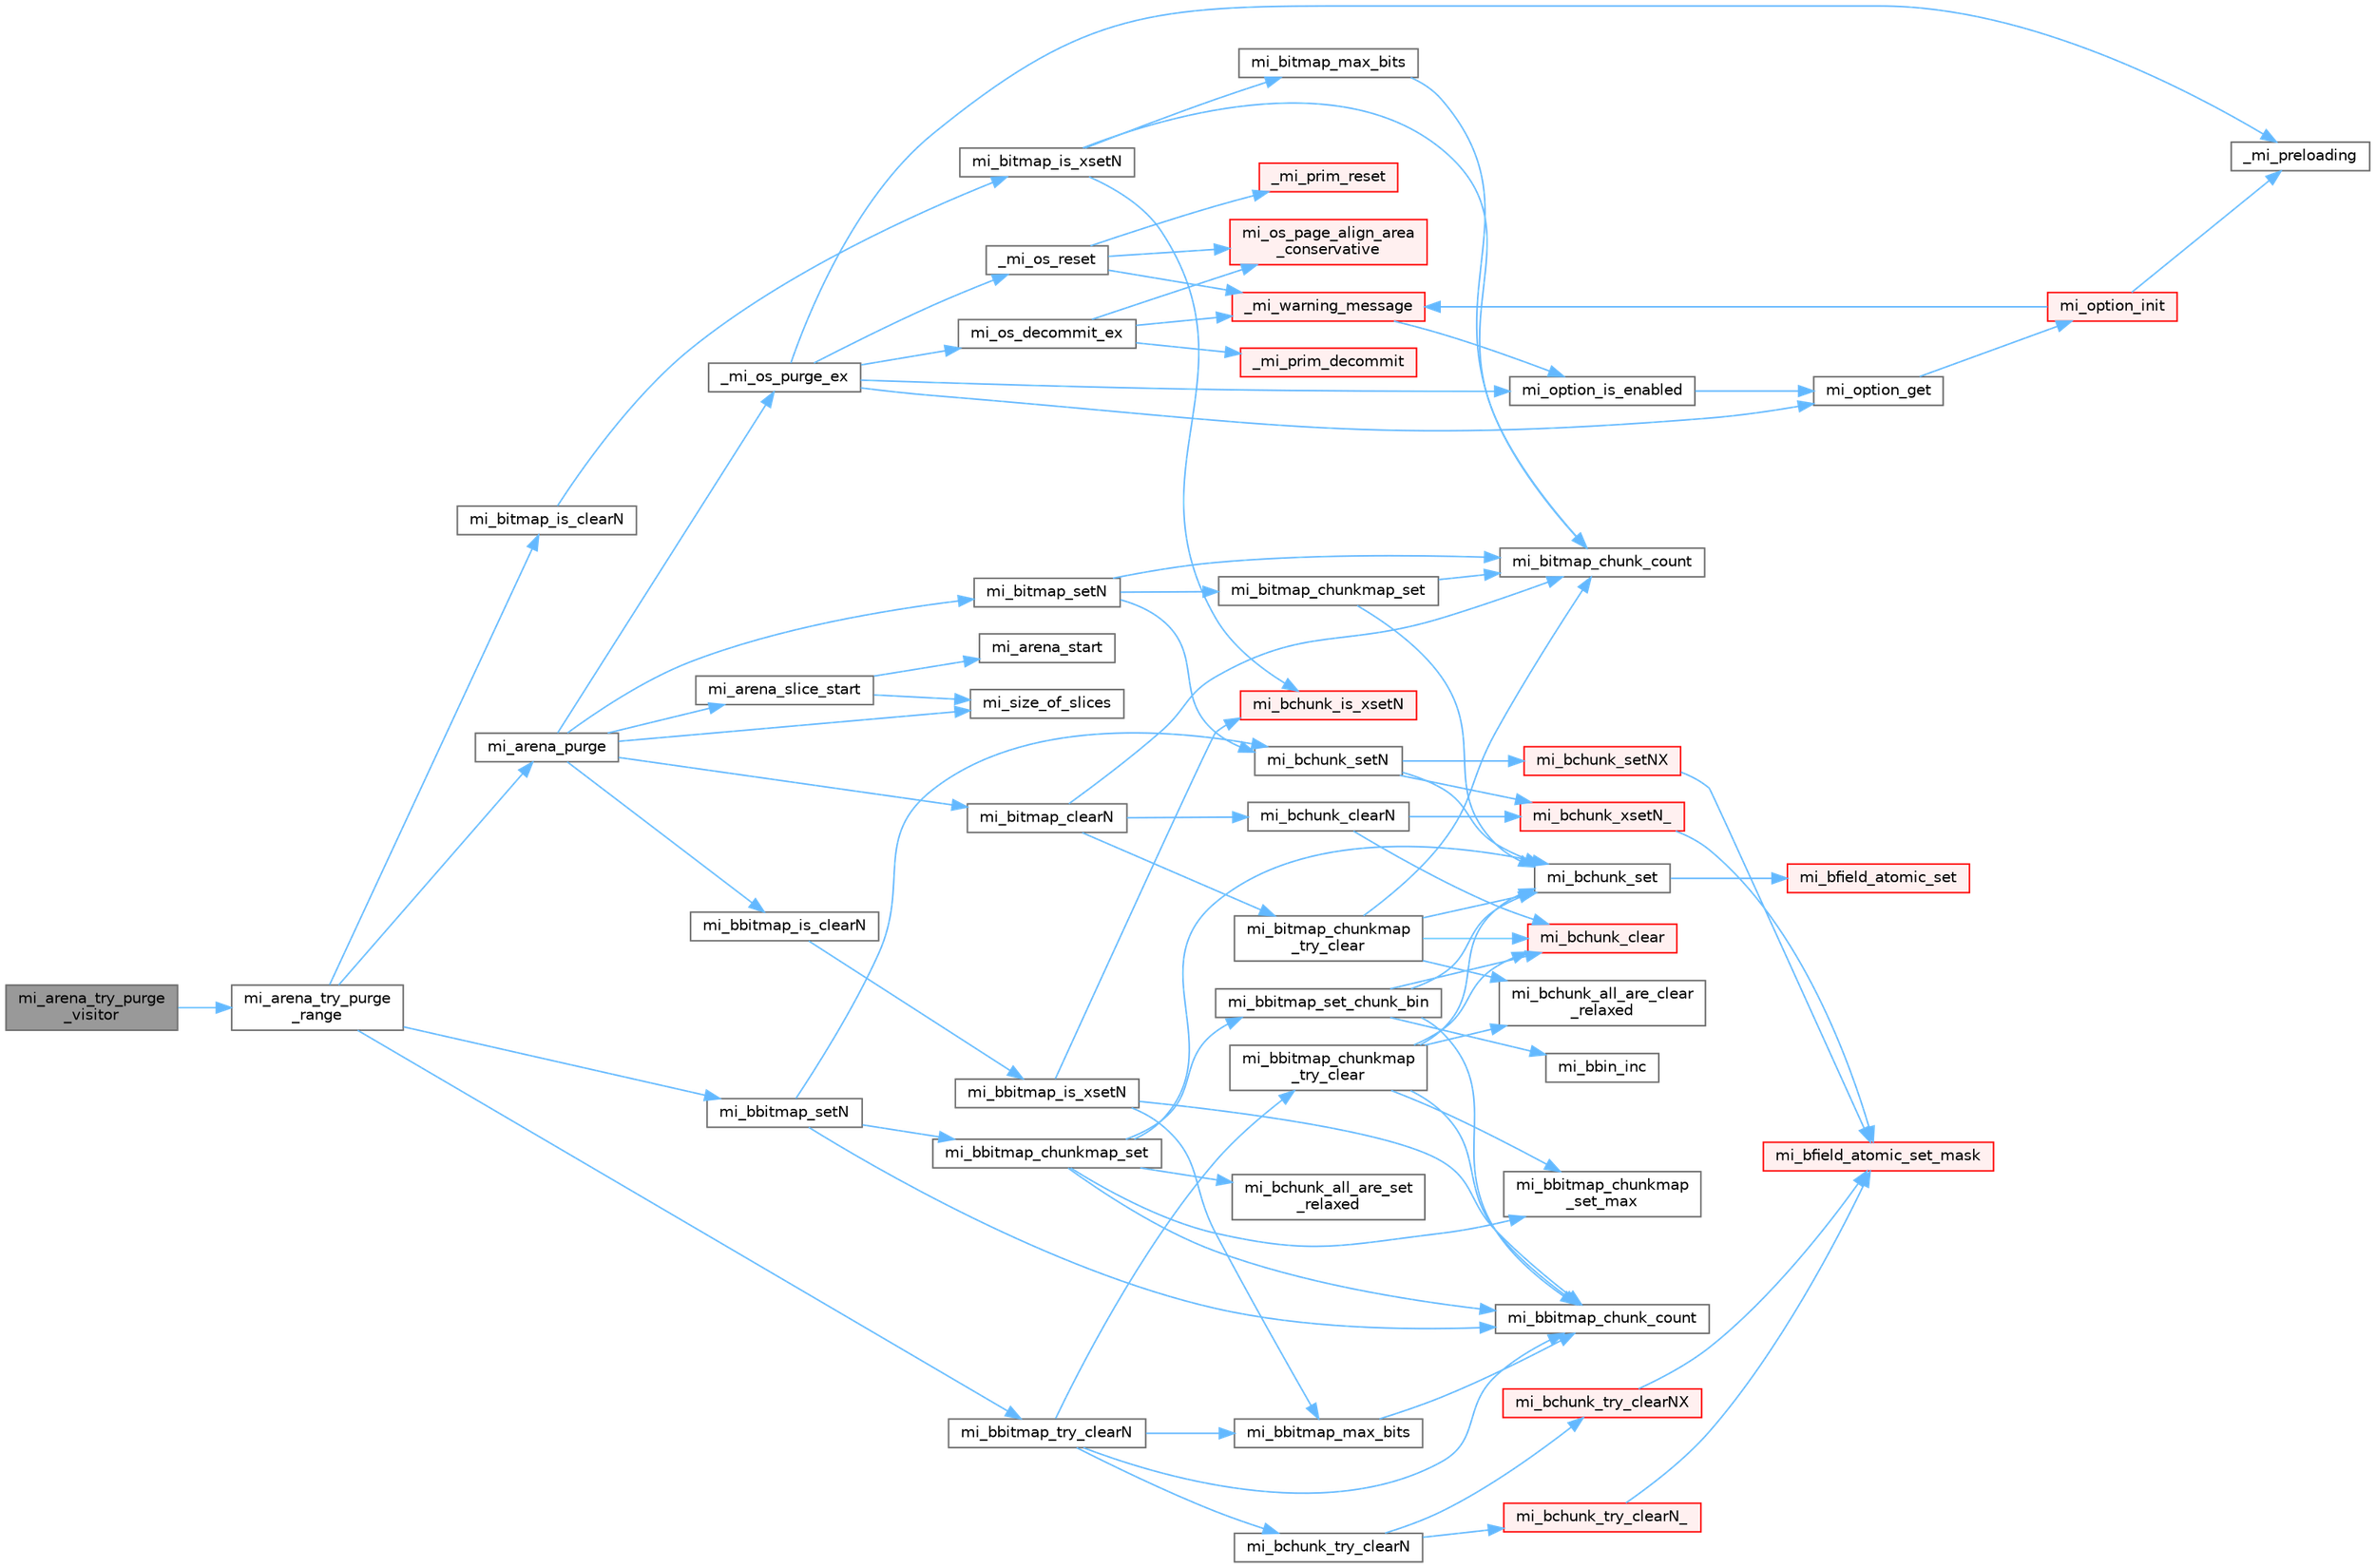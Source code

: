 digraph "mi_arena_try_purge_visitor"
{
 // LATEX_PDF_SIZE
  bgcolor="transparent";
  edge [fontname=Helvetica,fontsize=10,labelfontname=Helvetica,labelfontsize=10];
  node [fontname=Helvetica,fontsize=10,shape=box,height=0.2,width=0.4];
  rankdir="LR";
  Node1 [id="Node000001",label="mi_arena_try_purge\l_visitor",height=0.2,width=0.4,color="gray40", fillcolor="grey60", style="filled", fontcolor="black",tooltip=" "];
  Node1 -> Node2 [id="edge85_Node000001_Node000002",color="steelblue1",style="solid",tooltip=" "];
  Node2 [id="Node000002",label="mi_arena_try_purge\l_range",height=0.2,width=0.4,color="grey40", fillcolor="white", style="filled",URL="$arena_8c.html#abe0b5b6936641803596cb402efd81f87",tooltip=" "];
  Node2 -> Node3 [id="edge86_Node000002_Node000003",color="steelblue1",style="solid",tooltip=" "];
  Node3 [id="Node000003",label="mi_arena_purge",height=0.2,width=0.4,color="grey40", fillcolor="white", style="filled",URL="$arena_8c.html#ab0dfb887a80b4a16ed4390bdebbdd38c",tooltip=" "];
  Node3 -> Node4 [id="edge87_Node000003_Node000004",color="steelblue1",style="solid",tooltip=" "];
  Node4 [id="Node000004",label="_mi_os_purge_ex",height=0.2,width=0.4,color="grey40", fillcolor="white", style="filled",URL="$os_8c.html#a48e6c4d87fab4850f199797238f92370",tooltip=" "];
  Node4 -> Node5 [id="edge88_Node000004_Node000005",color="steelblue1",style="solid",tooltip=" "];
  Node5 [id="Node000005",label="_mi_os_reset",height=0.2,width=0.4,color="grey40", fillcolor="white", style="filled",URL="$os_8c.html#a2f3722df585eb4921cdf4fbd0b2f4e88",tooltip=" "];
  Node5 -> Node6 [id="edge89_Node000005_Node000006",color="steelblue1",style="solid",tooltip=" "];
  Node6 [id="Node000006",label="_mi_prim_reset",height=0.2,width=0.4,color="red", fillcolor="#FFF0F0", style="filled",URL="$windows_2prim_8c.html#abe3f45858d8d0aa2a4a7deb0c8a49c10",tooltip=" "];
  Node5 -> Node9 [id="edge90_Node000005_Node000009",color="steelblue1",style="solid",tooltip=" "];
  Node9 [id="Node000009",label="_mi_warning_message",height=0.2,width=0.4,color="red", fillcolor="#FFF0F0", style="filled",URL="$options_8c.html#ac253cac2ca24fb63be7f4937ac620dc4",tooltip=" "];
  Node9 -> Node10 [id="edge91_Node000009_Node000010",color="steelblue1",style="solid",tooltip=" "];
  Node10 [id="Node000010",label="mi_option_is_enabled",height=0.2,width=0.4,color="grey40", fillcolor="white", style="filled",URL="$group__options.html#ga459ad98f18b3fc9275474807fe0ca188",tooltip=" "];
  Node10 -> Node11 [id="edge92_Node000010_Node000011",color="steelblue1",style="solid",tooltip=" "];
  Node11 [id="Node000011",label="mi_option_get",height=0.2,width=0.4,color="grey40", fillcolor="white", style="filled",URL="$group__options.html#ga7e8af195cc81d3fa64ccf2662caa565a",tooltip=" "];
  Node11 -> Node12 [id="edge93_Node000011_Node000012",color="steelblue1",style="solid",tooltip=" "];
  Node12 [id="Node000012",label="mi_option_init",height=0.2,width=0.4,color="red", fillcolor="#FFF0F0", style="filled",URL="$options_8c.html#a61970c5b942f29a5dea8a39742421cfe",tooltip=" "];
  Node12 -> Node15 [id="edge94_Node000012_Node000015",color="steelblue1",style="solid",tooltip=" "];
  Node15 [id="Node000015",label="_mi_preloading",height=0.2,width=0.4,color="grey40", fillcolor="white", style="filled",URL="$_e_a_s_t_l_2packages_2mimalloc_2src_2init_8c.html#a404be8b4c0576588270fde0b2a4d7832",tooltip=" "];
  Node12 -> Node9 [id="edge95_Node000012_Node000009",color="steelblue1",style="solid",tooltip=" "];
  Node5 -> Node44 [id="edge96_Node000005_Node000044",color="steelblue1",style="solid",tooltip=" "];
  Node44 [id="Node000044",label="mi_os_page_align_area\l_conservative",height=0.2,width=0.4,color="red", fillcolor="#FFF0F0", style="filled",URL="$os_8c.html#a9a44802f30241b8fda6033df8f0253b1",tooltip=" "];
  Node4 -> Node15 [id="edge97_Node000004_Node000015",color="steelblue1",style="solid",tooltip=" "];
  Node4 -> Node11 [id="edge98_Node000004_Node000011",color="steelblue1",style="solid",tooltip=" "];
  Node4 -> Node10 [id="edge99_Node000004_Node000010",color="steelblue1",style="solid",tooltip=" "];
  Node4 -> Node51 [id="edge100_Node000004_Node000051",color="steelblue1",style="solid",tooltip=" "];
  Node51 [id="Node000051",label="mi_os_decommit_ex",height=0.2,width=0.4,color="grey40", fillcolor="white", style="filled",URL="$os_8c.html#a2d79aea45b3da5b2bbd607f65f596398",tooltip=" "];
  Node51 -> Node52 [id="edge101_Node000051_Node000052",color="steelblue1",style="solid",tooltip=" "];
  Node52 [id="Node000052",label="_mi_prim_decommit",height=0.2,width=0.4,color="red", fillcolor="#FFF0F0", style="filled",URL="$windows_2prim_8c.html#a2acc81743909f52f06f690457ea3dfcb",tooltip=" "];
  Node51 -> Node9 [id="edge102_Node000051_Node000009",color="steelblue1",style="solid",tooltip=" "];
  Node51 -> Node44 [id="edge103_Node000051_Node000044",color="steelblue1",style="solid",tooltip=" "];
  Node3 -> Node53 [id="edge104_Node000003_Node000053",color="steelblue1",style="solid",tooltip=" "];
  Node53 [id="Node000053",label="mi_arena_slice_start",height=0.2,width=0.4,color="grey40", fillcolor="white", style="filled",URL="$arena_8c.html#a0a2d2bb37e419baf7d346107e77c6e05",tooltip=" "];
  Node53 -> Node54 [id="edge105_Node000053_Node000054",color="steelblue1",style="solid",tooltip=" "];
  Node54 [id="Node000054",label="mi_arena_start",height=0.2,width=0.4,color="grey40", fillcolor="white", style="filled",URL="$arena_8c.html#a8aa073deb4be73d4bbc7b27864c55cd4",tooltip=" "];
  Node53 -> Node55 [id="edge106_Node000053_Node000055",color="steelblue1",style="solid",tooltip=" "];
  Node55 [id="Node000055",label="mi_size_of_slices",height=0.2,width=0.4,color="grey40", fillcolor="white", style="filled",URL="$_e_a_s_t_l_2packages_2mimalloc_2include_2mimalloc_2internal_8h.html#ae8e31ea92ee1ee2f1a93ea87d0184436",tooltip=" "];
  Node3 -> Node56 [id="edge107_Node000003_Node000056",color="steelblue1",style="solid",tooltip=" "];
  Node56 [id="Node000056",label="mi_bbitmap_is_clearN",height=0.2,width=0.4,color="grey40", fillcolor="white", style="filled",URL="$bitmap_8h.html#a5424318442a5d1f904eab0d157bc777e",tooltip=" "];
  Node56 -> Node57 [id="edge108_Node000056_Node000057",color="steelblue1",style="solid",tooltip=" "];
  Node57 [id="Node000057",label="mi_bbitmap_is_xsetN",height=0.2,width=0.4,color="grey40", fillcolor="white", style="filled",URL="$bitmap_8c.html#a143c1ab4aaff95bc9a5642f45e2fc52f",tooltip=" "];
  Node57 -> Node58 [id="edge109_Node000057_Node000058",color="steelblue1",style="solid",tooltip=" "];
  Node58 [id="Node000058",label="mi_bbitmap_chunk_count",height=0.2,width=0.4,color="grey40", fillcolor="white", style="filled",URL="$bitmap_8h.html#a61d4c39827af9a9dbeb574d28856ba90",tooltip=" "];
  Node57 -> Node59 [id="edge110_Node000057_Node000059",color="steelblue1",style="solid",tooltip=" "];
  Node59 [id="Node000059",label="mi_bbitmap_max_bits",height=0.2,width=0.4,color="grey40", fillcolor="white", style="filled",URL="$bitmap_8h.html#afb1f816c002677982471bf19521ac6ee",tooltip=" "];
  Node59 -> Node58 [id="edge111_Node000059_Node000058",color="steelblue1",style="solid",tooltip=" "];
  Node57 -> Node60 [id="edge112_Node000057_Node000060",color="steelblue1",style="solid",tooltip=" "];
  Node60 [id="Node000060",label="mi_bchunk_is_xsetN",height=0.2,width=0.4,color="red", fillcolor="#FFF0F0", style="filled",URL="$bitmap_8c.html#ab0d208390523d5afdb78b6f0be816b2f",tooltip=" "];
  Node3 -> Node71 [id="edge113_Node000003_Node000071",color="steelblue1",style="solid",tooltip=" "];
  Node71 [id="Node000071",label="mi_bitmap_clearN",height=0.2,width=0.4,color="grey40", fillcolor="white", style="filled",URL="$bitmap_8c.html#aa8d5d77b9137fac58dba2415da230b4b",tooltip=" "];
  Node71 -> Node72 [id="edge114_Node000071_Node000072",color="steelblue1",style="solid",tooltip=" "];
  Node72 [id="Node000072",label="mi_bchunk_clearN",height=0.2,width=0.4,color="grey40", fillcolor="white", style="filled",URL="$bitmap_8c.html#ad965785a3292db948723392a2db65539",tooltip=" "];
  Node72 -> Node73 [id="edge115_Node000072_Node000073",color="steelblue1",style="solid",tooltip=" "];
  Node73 [id="Node000073",label="mi_bchunk_clear",height=0.2,width=0.4,color="red", fillcolor="#FFF0F0", style="filled",URL="$bitmap_8c.html#a9dfbfc8fe0b5d49b9cb05fb4a16ce60c",tooltip=" "];
  Node72 -> Node75 [id="edge116_Node000072_Node000075",color="steelblue1",style="solid",tooltip=" "];
  Node75 [id="Node000075",label="mi_bchunk_xsetN_",height=0.2,width=0.4,color="red", fillcolor="#FFF0F0", style="filled",URL="$bitmap_8c.html#a389dbd44ba9433ec98be6f3222776f46",tooltip=" "];
  Node75 -> Node77 [id="edge117_Node000075_Node000077",color="steelblue1",style="solid",tooltip=" "];
  Node77 [id="Node000077",label="mi_bfield_atomic_set_mask",height=0.2,width=0.4,color="red", fillcolor="#FFF0F0", style="filled",URL="$bitmap_8c.html#a3aa02a150aa2df9d5d92fac60d1f39ee",tooltip=" "];
  Node71 -> Node83 [id="edge118_Node000071_Node000083",color="steelblue1",style="solid",tooltip=" "];
  Node83 [id="Node000083",label="mi_bitmap_chunk_count",height=0.2,width=0.4,color="grey40", fillcolor="white", style="filled",URL="$bitmap_8h.html#adbc04bcdad6dd6f18993c5ed4b92f2a4",tooltip=" "];
  Node71 -> Node84 [id="edge119_Node000071_Node000084",color="steelblue1",style="solid",tooltip=" "];
  Node84 [id="Node000084",label="mi_bitmap_chunkmap\l_try_clear",height=0.2,width=0.4,color="grey40", fillcolor="white", style="filled",URL="$bitmap_8c.html#a5bb0c3e1e081c87726fb5e091123673e",tooltip=" "];
  Node84 -> Node85 [id="edge120_Node000084_Node000085",color="steelblue1",style="solid",tooltip=" "];
  Node85 [id="Node000085",label="mi_bchunk_all_are_clear\l_relaxed",height=0.2,width=0.4,color="grey40", fillcolor="white", style="filled",URL="$bitmap_8c.html#a88902555fe05fa9a9b3d747b230f45b2",tooltip=" "];
  Node84 -> Node73 [id="edge121_Node000084_Node000073",color="steelblue1",style="solid",tooltip=" "];
  Node84 -> Node86 [id="edge122_Node000084_Node000086",color="steelblue1",style="solid",tooltip=" "];
  Node86 [id="Node000086",label="mi_bchunk_set",height=0.2,width=0.4,color="grey40", fillcolor="white", style="filled",URL="$bitmap_8c.html#ab346ba3b2da689a30e5cc0bf7348e552",tooltip=" "];
  Node86 -> Node87 [id="edge123_Node000086_Node000087",color="steelblue1",style="solid",tooltip=" "];
  Node87 [id="Node000087",label="mi_bfield_atomic_set",height=0.2,width=0.4,color="red", fillcolor="#FFF0F0", style="filled",URL="$bitmap_8c.html#adc19e319ae9cc70bef6264077249f89b",tooltip=" "];
  Node84 -> Node83 [id="edge124_Node000084_Node000083",color="steelblue1",style="solid",tooltip=" "];
  Node3 -> Node88 [id="edge125_Node000003_Node000088",color="steelblue1",style="solid",tooltip=" "];
  Node88 [id="Node000088",label="mi_bitmap_setN",height=0.2,width=0.4,color="grey40", fillcolor="white", style="filled",URL="$bitmap_8c.html#a8b50ea67e216213718b39a8bdc71c089",tooltip=" "];
  Node88 -> Node89 [id="edge126_Node000088_Node000089",color="steelblue1",style="solid",tooltip=" "];
  Node89 [id="Node000089",label="mi_bchunk_setN",height=0.2,width=0.4,color="grey40", fillcolor="white", style="filled",URL="$bitmap_8c.html#a931ab182d5a458c9811743a39c0637df",tooltip=" "];
  Node89 -> Node86 [id="edge127_Node000089_Node000086",color="steelblue1",style="solid",tooltip=" "];
  Node89 -> Node90 [id="edge128_Node000089_Node000090",color="steelblue1",style="solid",tooltip=" "];
  Node90 [id="Node000090",label="mi_bchunk_setNX",height=0.2,width=0.4,color="red", fillcolor="#FFF0F0", style="filled",URL="$bitmap_8c.html#acd5910ee7615a9c560d6d110350691d7",tooltip=" "];
  Node90 -> Node77 [id="edge129_Node000090_Node000077",color="steelblue1",style="solid",tooltip=" "];
  Node89 -> Node75 [id="edge130_Node000089_Node000075",color="steelblue1",style="solid",tooltip=" "];
  Node88 -> Node83 [id="edge131_Node000088_Node000083",color="steelblue1",style="solid",tooltip=" "];
  Node88 -> Node91 [id="edge132_Node000088_Node000091",color="steelblue1",style="solid",tooltip=" "];
  Node91 [id="Node000091",label="mi_bitmap_chunkmap_set",height=0.2,width=0.4,color="grey40", fillcolor="white", style="filled",URL="$bitmap_8c.html#ae28d6cc04a3cf604bc16fd933973412a",tooltip=" "];
  Node91 -> Node86 [id="edge133_Node000091_Node000086",color="steelblue1",style="solid",tooltip=" "];
  Node91 -> Node83 [id="edge134_Node000091_Node000083",color="steelblue1",style="solid",tooltip=" "];
  Node3 -> Node55 [id="edge135_Node000003_Node000055",color="steelblue1",style="solid",tooltip=" "];
  Node2 -> Node92 [id="edge136_Node000002_Node000092",color="steelblue1",style="solid",tooltip=" "];
  Node92 [id="Node000092",label="mi_bbitmap_setN",height=0.2,width=0.4,color="grey40", fillcolor="white", style="filled",URL="$bitmap_8c.html#ad8105936ebee14e0c6cadb2e8c37b024",tooltip=" "];
  Node92 -> Node58 [id="edge137_Node000092_Node000058",color="steelblue1",style="solid",tooltip=" "];
  Node92 -> Node93 [id="edge138_Node000092_Node000093",color="steelblue1",style="solid",tooltip=" "];
  Node93 [id="Node000093",label="mi_bbitmap_chunkmap_set",height=0.2,width=0.4,color="grey40", fillcolor="white", style="filled",URL="$bitmap_8c.html#a5e83447278a21fe0e1881471aed3723f",tooltip=" "];
  Node93 -> Node58 [id="edge139_Node000093_Node000058",color="steelblue1",style="solid",tooltip=" "];
  Node93 -> Node94 [id="edge140_Node000093_Node000094",color="steelblue1",style="solid",tooltip=" "];
  Node94 [id="Node000094",label="mi_bbitmap_chunkmap\l_set_max",height=0.2,width=0.4,color="grey40", fillcolor="white", style="filled",URL="$bitmap_8c.html#a841d1e310df48c7f00345ba145298635",tooltip=" "];
  Node93 -> Node95 [id="edge141_Node000093_Node000095",color="steelblue1",style="solid",tooltip=" "];
  Node95 [id="Node000095",label="mi_bbitmap_set_chunk_bin",height=0.2,width=0.4,color="grey40", fillcolor="white", style="filled",URL="$bitmap_8c.html#ade3837b1ccb66e3adb45a8a6fdb71a77",tooltip=" "];
  Node95 -> Node96 [id="edge142_Node000095_Node000096",color="steelblue1",style="solid",tooltip=" "];
  Node96 [id="Node000096",label="mi_bbin_inc",height=0.2,width=0.4,color="grey40", fillcolor="white", style="filled",URL="$bitmap_8h.html#a3ac44ca2692e75b2a9bc1ab1ed9f5a84",tooltip=" "];
  Node95 -> Node58 [id="edge143_Node000095_Node000058",color="steelblue1",style="solid",tooltip=" "];
  Node95 -> Node73 [id="edge144_Node000095_Node000073",color="steelblue1",style="solid",tooltip=" "];
  Node95 -> Node86 [id="edge145_Node000095_Node000086",color="steelblue1",style="solid",tooltip=" "];
  Node93 -> Node97 [id="edge146_Node000093_Node000097",color="steelblue1",style="solid",tooltip=" "];
  Node97 [id="Node000097",label="mi_bchunk_all_are_set\l_relaxed",height=0.2,width=0.4,color="grey40", fillcolor="white", style="filled",URL="$bitmap_8c.html#a7879ec0a2a72c95ff4d0037eb61580d6",tooltip=" "];
  Node93 -> Node86 [id="edge147_Node000093_Node000086",color="steelblue1",style="solid",tooltip=" "];
  Node92 -> Node89 [id="edge148_Node000092_Node000089",color="steelblue1",style="solid",tooltip=" "];
  Node2 -> Node98 [id="edge149_Node000002_Node000098",color="steelblue1",style="solid",tooltip=" "];
  Node98 [id="Node000098",label="mi_bbitmap_try_clearN",height=0.2,width=0.4,color="grey40", fillcolor="white", style="filled",URL="$bitmap_8c.html#a1462519a63f8d0b1454a5cbe8d7cafa1",tooltip=" "];
  Node98 -> Node58 [id="edge150_Node000098_Node000058",color="steelblue1",style="solid",tooltip=" "];
  Node98 -> Node99 [id="edge151_Node000098_Node000099",color="steelblue1",style="solid",tooltip=" "];
  Node99 [id="Node000099",label="mi_bbitmap_chunkmap\l_try_clear",height=0.2,width=0.4,color="grey40", fillcolor="white", style="filled",URL="$bitmap_8c.html#a0d4eacebd0a3822984c96967db54af70",tooltip=" "];
  Node99 -> Node58 [id="edge152_Node000099_Node000058",color="steelblue1",style="solid",tooltip=" "];
  Node99 -> Node94 [id="edge153_Node000099_Node000094",color="steelblue1",style="solid",tooltip=" "];
  Node99 -> Node85 [id="edge154_Node000099_Node000085",color="steelblue1",style="solid",tooltip=" "];
  Node99 -> Node73 [id="edge155_Node000099_Node000073",color="steelblue1",style="solid",tooltip=" "];
  Node99 -> Node86 [id="edge156_Node000099_Node000086",color="steelblue1",style="solid",tooltip=" "];
  Node98 -> Node59 [id="edge157_Node000098_Node000059",color="steelblue1",style="solid",tooltip=" "];
  Node98 -> Node100 [id="edge158_Node000098_Node000100",color="steelblue1",style="solid",tooltip=" "];
  Node100 [id="Node000100",label="mi_bchunk_try_clearN",height=0.2,width=0.4,color="grey40", fillcolor="white", style="filled",URL="$bitmap_8c.html#a034ce9fb6d195e2ed4bf55e92d5d4b20",tooltip=" "];
  Node100 -> Node101 [id="edge159_Node000100_Node000101",color="steelblue1",style="solid",tooltip=" "];
  Node101 [id="Node000101",label="mi_bchunk_try_clearN_",height=0.2,width=0.4,color="red", fillcolor="#FFF0F0", style="filled",URL="$bitmap_8c.html#ac0ab2ad91f214e09480dfbe321fd3db4",tooltip=" "];
  Node101 -> Node77 [id="edge160_Node000101_Node000077",color="steelblue1",style="solid",tooltip=" "];
  Node100 -> Node107 [id="edge161_Node000100_Node000107",color="steelblue1",style="solid",tooltip=" "];
  Node107 [id="Node000107",label="mi_bchunk_try_clearNX",height=0.2,width=0.4,color="red", fillcolor="#FFF0F0", style="filled",URL="$bitmap_8c.html#ac1f1eaa500cd758892ff36af257c1b0b",tooltip=" "];
  Node107 -> Node77 [id="edge162_Node000107_Node000077",color="steelblue1",style="solid",tooltip=" "];
  Node2 -> Node108 [id="edge163_Node000002_Node000108",color="steelblue1",style="solid",tooltip=" "];
  Node108 [id="Node000108",label="mi_bitmap_is_clearN",height=0.2,width=0.4,color="grey40", fillcolor="white", style="filled",URL="$bitmap_8h.html#af936c34984e522b68823945d71373534",tooltip=" "];
  Node108 -> Node109 [id="edge164_Node000108_Node000109",color="steelblue1",style="solid",tooltip=" "];
  Node109 [id="Node000109",label="mi_bitmap_is_xsetN",height=0.2,width=0.4,color="grey40", fillcolor="white", style="filled",URL="$bitmap_8c.html#adb22535bc9bc502a2e9f4f41e64972b2",tooltip=" "];
  Node109 -> Node60 [id="edge165_Node000109_Node000060",color="steelblue1",style="solid",tooltip=" "];
  Node109 -> Node83 [id="edge166_Node000109_Node000083",color="steelblue1",style="solid",tooltip=" "];
  Node109 -> Node110 [id="edge167_Node000109_Node000110",color="steelblue1",style="solid",tooltip=" "];
  Node110 [id="Node000110",label="mi_bitmap_max_bits",height=0.2,width=0.4,color="grey40", fillcolor="white", style="filled",URL="$bitmap_8h.html#ac65c5f63cedfbd7ef9c6dcbdf9d37a0f",tooltip=" "];
  Node110 -> Node83 [id="edge168_Node000110_Node000083",color="steelblue1",style="solid",tooltip=" "];
}
